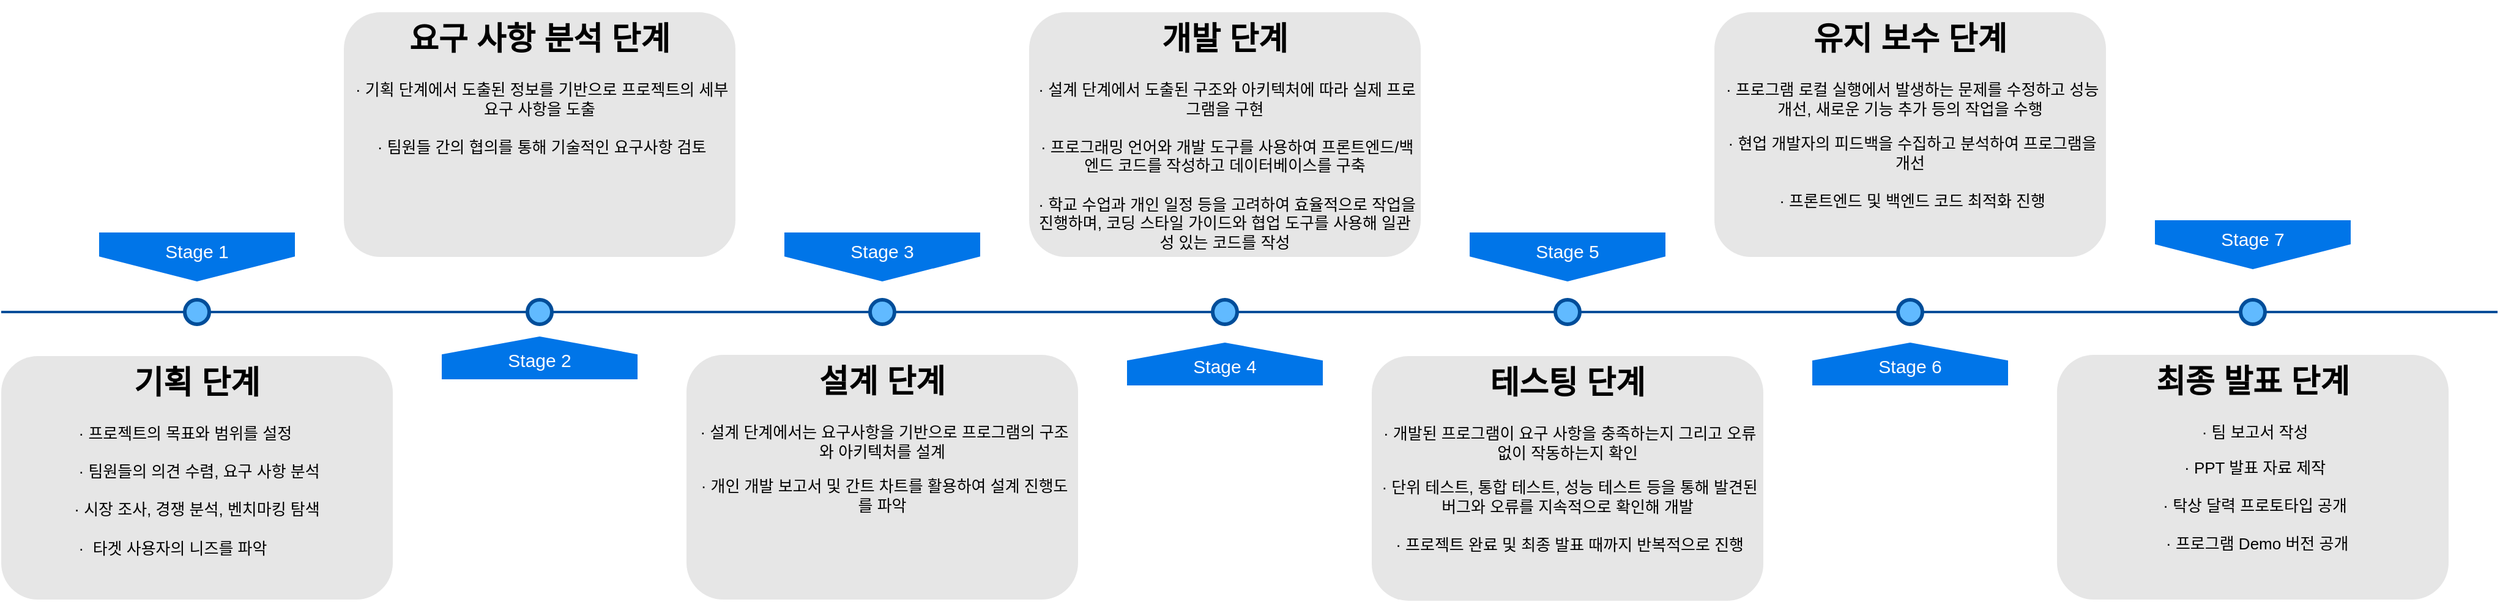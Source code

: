 <mxfile version="21.4.0" type="github">
  <diagram name="Page-1" id="82e54ff1-d628-8f03-85c4-9753963a91cd">
    <mxGraphModel dx="2335" dy="636" grid="1" gridSize="10" guides="1" tooltips="1" connect="1" arrows="1" fold="1" page="1" pageScale="1" pageWidth="1100" pageHeight="850" background="none" math="0" shadow="0">
      <root>
        <mxCell id="0" />
        <mxCell id="1" parent="0" />
        <mxCell id="4ec97bd9e5d20128-1" value="" style="line;strokeWidth=2;html=1;fillColor=none;fontSize=28;fontColor=#004D99;strokeColor=#004D99;" parent="1" vertex="1">
          <mxGeometry x="-320" y="400" width="2040" height="10" as="geometry" />
        </mxCell>
        <mxCell id="4ec97bd9e5d20128-5" value="Stage 1" style="shape=offPageConnector;whiteSpace=wrap;html=1;fillColor=#0075E8;fontSize=15;fontColor=#FFFFFF;size=0.509;verticalAlign=top;strokeColor=none;" parent="1" vertex="1">
          <mxGeometry x="-240" y="340" width="160" height="40" as="geometry" />
        </mxCell>
        <mxCell id="4ec97bd9e5d20128-6" value="&lt;span&gt;Stage 3&lt;/span&gt;" style="shape=offPageConnector;whiteSpace=wrap;html=1;fillColor=#0075E8;fontSize=15;fontColor=#FFFFFF;size=0.509;verticalAlign=top;strokeColor=none;" parent="1" vertex="1">
          <mxGeometry x="320" y="340" width="160" height="40" as="geometry" />
        </mxCell>
        <mxCell id="4ec97bd9e5d20128-7" value="&lt;span&gt;Stage 2&lt;/span&gt;" style="shape=offPageConnector;whiteSpace=wrap;html=1;fillColor=#0075E8;fontSize=15;fontColor=#FFFFFF;size=0.418;flipV=1;verticalAlign=bottom;strokeColor=none;spacingBottom=4;" parent="1" vertex="1">
          <mxGeometry x="40" y="425" width="160" height="35" as="geometry" />
        </mxCell>
        <mxCell id="4ec97bd9e5d20128-8" value="&lt;span&gt;Stage 4&lt;/span&gt;" style="shape=offPageConnector;whiteSpace=wrap;html=1;fillColor=#0075E8;fontSize=15;fontColor=#FFFFFF;size=0.418;flipV=1;verticalAlign=bottom;strokeColor=none;spacingBottom=4;" parent="1" vertex="1">
          <mxGeometry x="600" y="430" width="160" height="35" as="geometry" />
        </mxCell>
        <mxCell id="4ec97bd9e5d20128-9" value="" style="ellipse;whiteSpace=wrap;html=1;fillColor=#61BAFF;fontSize=28;fontColor=#004D99;strokeWidth=3;strokeColor=#004D99;" parent="1" vertex="1">
          <mxGeometry x="110" y="395" width="20" height="20" as="geometry" />
        </mxCell>
        <mxCell id="4ec97bd9e5d20128-10" value="" style="ellipse;whiteSpace=wrap;html=1;fillColor=#61BAFF;fontSize=28;fontColor=#004D99;strokeWidth=3;strokeColor=#004D99;" parent="1" vertex="1">
          <mxGeometry x="390" y="395" width="20" height="20" as="geometry" />
        </mxCell>
        <mxCell id="4ec97bd9e5d20128-11" value="" style="ellipse;whiteSpace=wrap;html=1;fillColor=#61BAFF;fontSize=28;fontColor=#004D99;strokeWidth=3;strokeColor=#004D99;" parent="1" vertex="1">
          <mxGeometry x="670" y="395" width="20" height="20" as="geometry" />
        </mxCell>
        <mxCell id="4ec97bd9e5d20128-13" value="" style="ellipse;whiteSpace=wrap;html=1;fillColor=#61BAFF;fontSize=28;fontColor=#004D99;strokeWidth=3;strokeColor=#004D99;" parent="1" vertex="1">
          <mxGeometry x="950" y="395" width="20" height="20" as="geometry" />
        </mxCell>
        <mxCell id="4ec97bd9e5d20128-14" value="&lt;h1 style=&quot;&quot;&gt;기획 단계&lt;/h1&gt;&lt;div style=&quot;text-align: left;&quot;&gt;&lt;span style=&quot;background-color: initial;&quot;&gt;&amp;nbsp;·&amp;nbsp;&lt;/span&gt;&lt;span style=&quot;background-color: initial;&quot;&gt;프로젝트의 목표와 범위를 설정&lt;/span&gt;&lt;/div&gt;&lt;div style=&quot;text-align: left;&quot;&gt;&lt;span style=&quot;background-color: initial;&quot;&gt;&lt;br&gt;&lt;/span&gt;&lt;/div&gt;&lt;div style=&quot;text-align: left;&quot;&gt;&lt;span style=&quot;background-color: initial;&quot;&gt;&amp;nbsp;·&amp;nbsp;&lt;/span&gt;&lt;span style=&quot;background-color: initial;&quot;&gt;팀원들의 의견 수렴, 요구 사항 분석&lt;/span&gt;&lt;/div&gt;&lt;span style=&quot;background-color: initial;&quot;&gt;&lt;div style=&quot;text-align: left;&quot;&gt;&lt;span style=&quot;background-color: initial;&quot;&gt;&amp;nbsp;&lt;/span&gt;&lt;/div&gt;&lt;div style=&quot;text-align: left;&quot;&gt;&lt;span style=&quot;background-color: initial;&quot;&gt;· 시장 조사, 경쟁 분석, 벤치마킹 탐색&lt;/span&gt;&lt;/div&gt;&lt;div style=&quot;text-align: left;&quot;&gt;&lt;span style=&quot;background-color: initial;&quot;&gt;&lt;br&gt;&lt;/span&gt;&lt;/div&gt;&lt;div style=&quot;text-align: left;&quot;&gt;&lt;span style=&quot;background-color: initial;&quot;&gt;&amp;nbsp;·&amp;nbsp; 타겟 사용자의 니즈를 파악&lt;/span&gt;&lt;span style=&quot;background-color: initial;&quot;&gt;&amp;nbsp;&lt;/span&gt;&lt;br&gt;&lt;/div&gt;&lt;/span&gt;" style="text;html=1;spacing=5;spacingTop=-20;whiteSpace=wrap;overflow=hidden;strokeColor=none;strokeWidth=3;fillColor=#E6E6E6;fontSize=13;fontColor=#000000;align=center;rounded=1;" parent="1" vertex="1">
          <mxGeometry x="-320" y="441" width="320" height="199" as="geometry" />
        </mxCell>
        <mxCell id="4ec97bd9e5d20128-16" value="&lt;h1&gt;요구 사항 분석 단계&lt;/h1&gt;&lt;div style=&quot;&quot;&gt;&amp;nbsp;· 기획 단계에서 도출된 정보를 기반으로 프로젝트의 세부 요구 사항을 도출&lt;/div&gt;&lt;div style=&quot;&quot;&gt;&lt;br&gt;&lt;/div&gt;&lt;div style=&quot;&quot;&gt;&lt;span style=&quot;background-color: initial;&quot;&gt;&amp;nbsp;·&amp;nbsp;팀원들 간의 협의를 통해 기술적인 요구사항 검토&lt;/span&gt;&lt;/div&gt;" style="text;html=1;spacing=5;spacingTop=-20;whiteSpace=wrap;overflow=hidden;strokeColor=none;strokeWidth=3;fillColor=#E6E6E6;fontSize=13;fontColor=#000000;align=center;rounded=1;" parent="1" vertex="1">
          <mxGeometry x="-40" y="160" width="320" height="200" as="geometry" />
        </mxCell>
        <mxCell id="4ec97bd9e5d20128-17" value="&lt;h1&gt;설계 단계&lt;/h1&gt;&lt;p&gt;&amp;nbsp;· 설계 단계에서는 요구사항을 기반으로 프로그램의 구조와 아키텍처를 설계&lt;/p&gt;&amp;nbsp;· 개인 개발 보고서 및 간트 차트를 활용하여 설계 진행도를 파악" style="text;html=1;spacing=5;spacingTop=-20;whiteSpace=wrap;overflow=hidden;strokeColor=none;strokeWidth=3;fillColor=#E6E6E6;fontSize=13;fontColor=#000000;align=center;rounded=1;" parent="1" vertex="1">
          <mxGeometry x="240" y="440" width="320" height="200" as="geometry" />
        </mxCell>
        <mxCell id="4ec97bd9e5d20128-18" value="&lt;h1&gt;개발 단계&lt;/h1&gt;&lt;div&gt;&amp;nbsp;· 설계 단계에서 도출된 구조와 아키텍처에 따라 실제 프로그램을 구현&lt;/div&gt;&lt;div&gt;&lt;br&gt;&lt;/div&gt;&amp;nbsp;· 프로그래밍 언어와 개발 도구를 사용하여 프론트엔드/백엔드 코드를 작성하고 데이터베이스를 구축&lt;br&gt;&lt;br&gt;&amp;nbsp;·&amp;nbsp;학교 수업과 개인 일정 등을 고려하여 효율적으로 작업을 진행하며, 코딩 스타일 가이드와 협업 도구를 사용해 일관성 있는 코드를 작성&lt;br&gt;&lt;div&gt;&amp;nbsp;&lt;br&gt;&lt;/div&gt;" style="text;html=1;spacing=5;spacingTop=-20;whiteSpace=wrap;overflow=hidden;strokeColor=none;strokeWidth=3;fillColor=#E6E6E6;fontSize=13;fontColor=#000000;align=center;rounded=1;" parent="1" vertex="1">
          <mxGeometry x="520" y="160" width="320" height="200" as="geometry" />
        </mxCell>
        <mxCell id="sLcLMWU10sF5JCUS95YE-4" value="" style="ellipse;whiteSpace=wrap;html=1;fillColor=#61BAFF;fontSize=28;fontColor=#004D99;strokeWidth=3;strokeColor=#004D99;" vertex="1" parent="1">
          <mxGeometry x="-170" y="395" width="20" height="20" as="geometry" />
        </mxCell>
        <mxCell id="sLcLMWU10sF5JCUS95YE-5" value="&lt;span&gt;Stage 6&lt;/span&gt;" style="shape=offPageConnector;whiteSpace=wrap;html=1;fillColor=#0075E8;fontSize=15;fontColor=#FFFFFF;size=0.418;flipV=1;verticalAlign=bottom;strokeColor=none;spacingBottom=4;" vertex="1" parent="1">
          <mxGeometry x="1160" y="430" width="160" height="35" as="geometry" />
        </mxCell>
        <mxCell id="sLcLMWU10sF5JCUS95YE-7" value="&lt;span&gt;Stage 5&lt;/span&gt;" style="shape=offPageConnector;whiteSpace=wrap;html=1;fillColor=#0075E8;fontSize=15;fontColor=#FFFFFF;size=0.509;verticalAlign=top;strokeColor=none;" vertex="1" parent="1">
          <mxGeometry x="880" y="340" width="160" height="40" as="geometry" />
        </mxCell>
        <mxCell id="sLcLMWU10sF5JCUS95YE-8" value="&lt;h1&gt;테스팅 단계&lt;/h1&gt;&lt;p&gt;&amp;nbsp;· 개발된 프로그램이 요구 사항을 충족하는지 그리고 오류 없이 작동하는지 확인&lt;/p&gt;&amp;nbsp;·&amp;nbsp;단위 테스트, 통합 테스트, 성능 테스트 등을 통해 발견된 버그와 오류를 지속적으로 확인해 개발&lt;br&gt;&lt;br&gt;&amp;nbsp;·&amp;nbsp;프로젝트 완료 및 최종 발표 때까지 반복적으로 진행&lt;br&gt;&lt;p&gt;&lt;span style=&quot;background-color: initial;&quot;&gt;&amp;nbsp;&amp;nbsp;&lt;/span&gt;&lt;/p&gt;" style="text;html=1;spacing=5;spacingTop=-20;whiteSpace=wrap;overflow=hidden;strokeColor=none;strokeWidth=3;fillColor=#E6E6E6;fontSize=13;fontColor=#000000;align=center;rounded=1;" vertex="1" parent="1">
          <mxGeometry x="800" y="441" width="320" height="200" as="geometry" />
        </mxCell>
        <mxCell id="sLcLMWU10sF5JCUS95YE-9" value="&lt;h1&gt;유지 보수 단계&lt;/h1&gt;&lt;p&gt;&amp;nbsp;· 프로그램 로컬 실행에서 발생하는 문제를 수정하고 성능 개선, 새로운 기능 추가 등의 작업을 수행&lt;/p&gt;&amp;nbsp;·&amp;nbsp;현업 개발자의 피드백을 수집하고 분석하여 프로그램을 개선&lt;br&gt;&lt;br&gt;&amp;nbsp;·&amp;nbsp;프론트엔드 및 백엔드 코드 최적화 진행&lt;br&gt;&lt;p&gt;&amp;nbsp;&lt;br&gt;&lt;/p&gt;" style="text;html=1;spacing=5;spacingTop=-20;whiteSpace=wrap;overflow=hidden;strokeColor=none;strokeWidth=3;fillColor=#E6E6E6;fontSize=13;fontColor=#000000;align=center;rounded=1;" vertex="1" parent="1">
          <mxGeometry x="1080" y="160" width="320" height="200" as="geometry" />
        </mxCell>
        <mxCell id="sLcLMWU10sF5JCUS95YE-10" value="" style="ellipse;whiteSpace=wrap;html=1;fillColor=#61BAFF;fontSize=28;fontColor=#004D99;strokeWidth=3;strokeColor=#004D99;" vertex="1" parent="1">
          <mxGeometry x="1230" y="395" width="20" height="20" as="geometry" />
        </mxCell>
        <mxCell id="sLcLMWU10sF5JCUS95YE-15" value="&lt;span&gt;Stage 7&lt;/span&gt;" style="shape=offPageConnector;whiteSpace=wrap;html=1;fillColor=#0075E8;fontSize=15;fontColor=#FFFFFF;size=0.509;verticalAlign=top;strokeColor=none;" vertex="1" parent="1">
          <mxGeometry x="1440" y="330" width="160" height="40" as="geometry" />
        </mxCell>
        <mxCell id="sLcLMWU10sF5JCUS95YE-16" value="&lt;h1&gt;최종 발표 단계&lt;/h1&gt;&lt;p&gt;&amp;nbsp;· 팀 보고서 작성&lt;/p&gt;&lt;p&gt;&lt;/p&gt;&amp;nbsp;· PPT 발표 자료 제작&lt;br&gt;&lt;br&gt;&amp;nbsp;· 탁상 달력 프로토타입 공개&lt;br&gt;&lt;br&gt;&amp;nbsp;&amp;nbsp;· 프로그램 Demo 버전 공개&lt;br&gt;&amp;nbsp;&lt;p&gt;&lt;span style=&quot;background-color: initial;&quot;&gt;&amp;nbsp;&lt;/span&gt;&lt;/p&gt;" style="text;html=1;spacing=5;spacingTop=-20;whiteSpace=wrap;overflow=hidden;strokeColor=none;strokeWidth=3;fillColor=#E6E6E6;fontSize=13;fontColor=#000000;align=center;rounded=1;" vertex="1" parent="1">
          <mxGeometry x="1360" y="440" width="320" height="200" as="geometry" />
        </mxCell>
        <mxCell id="sLcLMWU10sF5JCUS95YE-17" value="" style="ellipse;whiteSpace=wrap;html=1;fillColor=#61BAFF;fontSize=28;fontColor=#004D99;strokeWidth=3;strokeColor=#004D99;" vertex="1" parent="1">
          <mxGeometry x="1510" y="395" width="20" height="20" as="geometry" />
        </mxCell>
      </root>
    </mxGraphModel>
  </diagram>
</mxfile>
